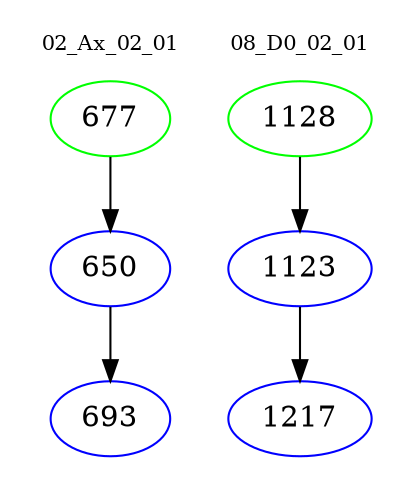 digraph{
subgraph cluster_0 {
color = white
label = "02_Ax_02_01";
fontsize=10;
T0_677 [label="677", color="green"]
T0_677 -> T0_650 [color="black"]
T0_650 [label="650", color="blue"]
T0_650 -> T0_693 [color="black"]
T0_693 [label="693", color="blue"]
}
subgraph cluster_1 {
color = white
label = "08_D0_02_01";
fontsize=10;
T1_1128 [label="1128", color="green"]
T1_1128 -> T1_1123 [color="black"]
T1_1123 [label="1123", color="blue"]
T1_1123 -> T1_1217 [color="black"]
T1_1217 [label="1217", color="blue"]
}
}
